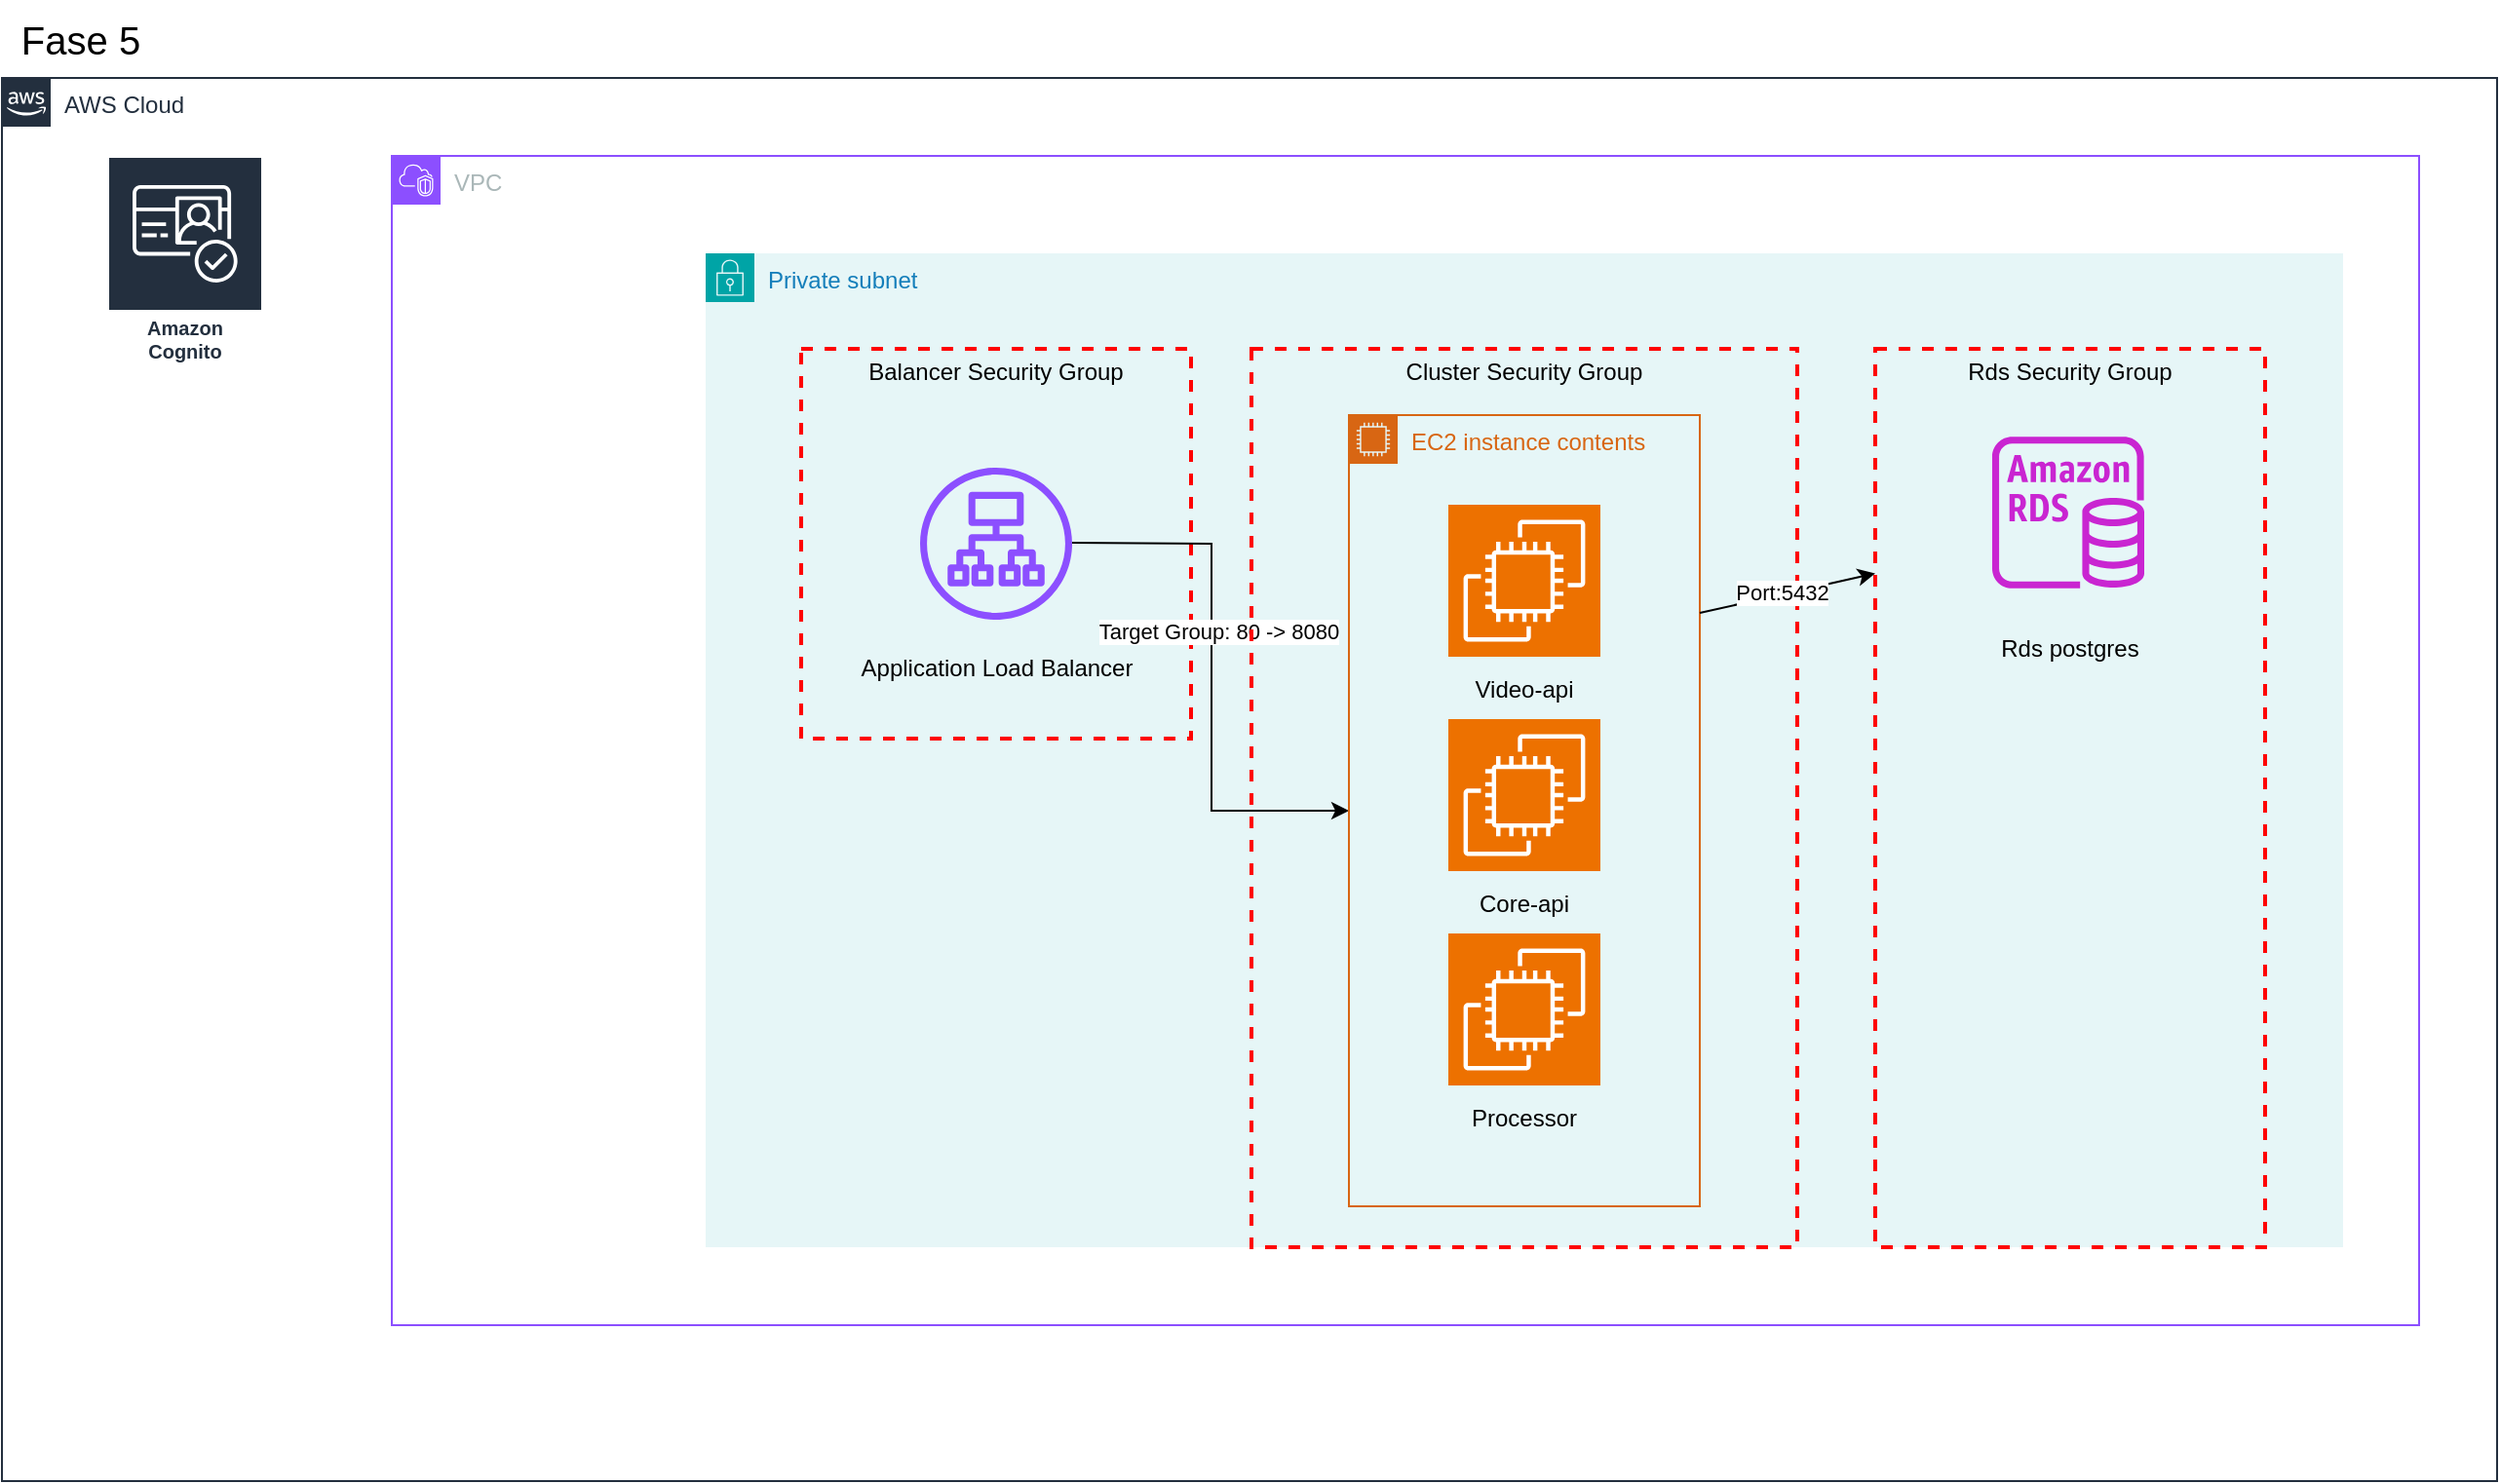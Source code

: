 <mxfile>
    <diagram id="YrMv4o_78uP7qhT-LwNa" name="1. Arquitetura Completa">
        <mxGraphModel dx="1489" dy="-131" grid="1" gridSize="10" guides="1" tooltips="1" connect="1" arrows="1" fold="1" page="1" pageScale="1" pageWidth="1169" pageHeight="827" math="0" shadow="0">
            <root>
                <mxCell id="0"/>
                <mxCell id="1" parent="0"/>
                <mxCell id="VizGGm-DRqF-7a_3v_KK-1" value="AWS Cloud" style="points=[[0,0],[0.25,0],[0.5,0],[0.75,0],[1,0],[1,0.25],[1,0.5],[1,0.75],[1,1],[0.75,1],[0.5,1],[0.25,1],[0,1],[0,0.75],[0,0.5],[0,0.25]];outlineConnect=0;gradientColor=none;html=1;whiteSpace=wrap;fontSize=12;fontStyle=0;container=1;pointerEvents=0;collapsible=0;recursiveResize=0;shape=mxgraph.aws4.group;grIcon=mxgraph.aws4.group_aws_cloud_alt;strokeColor=#232F3E;fillColor=none;verticalAlign=top;align=left;spacingLeft=30;fontColor=#232F3E;dashed=0;" vertex="1" parent="1">
                    <mxGeometry x="40" y="910" width="1280" height="720" as="geometry"/>
                </mxCell>
                <mxCell id="VizGGm-DRqF-7a_3v_KK-2" value="Amazon Cognito" style="sketch=0;outlineConnect=0;fontColor=#232F3E;gradientColor=none;strokeColor=#ffffff;fillColor=#232F3E;dashed=0;verticalLabelPosition=middle;verticalAlign=bottom;align=center;html=1;whiteSpace=wrap;fontSize=10;fontStyle=1;spacing=3;shape=mxgraph.aws4.productIcon;prIcon=mxgraph.aws4.cognito;" vertex="1" parent="VizGGm-DRqF-7a_3v_KK-1">
                    <mxGeometry x="54" y="40" width="80" height="110" as="geometry"/>
                </mxCell>
                <mxCell id="VizGGm-DRqF-7a_3v_KK-3" value="VPC" style="points=[[0,0],[0.25,0],[0.5,0],[0.75,0],[1,0],[1,0.25],[1,0.5],[1,0.75],[1,1],[0.75,1],[0.5,1],[0.25,1],[0,1],[0,0.75],[0,0.5],[0,0.25]];outlineConnect=0;gradientColor=none;html=1;whiteSpace=wrap;fontSize=12;fontStyle=0;container=1;pointerEvents=0;collapsible=0;recursiveResize=0;shape=mxgraph.aws4.group;grIcon=mxgraph.aws4.group_vpc2;strokeColor=#8C4FFF;fillColor=none;verticalAlign=top;align=left;spacingLeft=30;fontColor=#AAB7B8;dashed=0;" vertex="1" parent="1">
                    <mxGeometry x="240" y="950" width="1040" height="600" as="geometry"/>
                </mxCell>
                <mxCell id="VizGGm-DRqF-7a_3v_KK-4" value="Private subnet" style="points=[[0,0],[0.25,0],[0.5,0],[0.75,0],[1,0],[1,0.25],[1,0.5],[1,0.75],[1,1],[0.75,1],[0.5,1],[0.25,1],[0,1],[0,0.75],[0,0.5],[0,0.25]];outlineConnect=0;gradientColor=none;html=1;whiteSpace=wrap;fontSize=12;fontStyle=0;container=1;pointerEvents=0;collapsible=0;recursiveResize=0;shape=mxgraph.aws4.group;grIcon=mxgraph.aws4.group_security_group;grStroke=0;strokeColor=#00A4A6;fillColor=#E6F6F7;verticalAlign=top;align=left;spacingLeft=30;fontColor=#147EBA;dashed=0;" vertex="1" parent="VizGGm-DRqF-7a_3v_KK-3">
                    <mxGeometry x="161" y="50" width="840" height="510" as="geometry"/>
                </mxCell>
                <mxCell id="VizGGm-DRqF-7a_3v_KK-5" value="" style="sketch=0;outlineConnect=0;fontColor=#232F3E;gradientColor=none;fillColor=#8C4FFF;strokeColor=none;dashed=0;verticalLabelPosition=bottom;verticalAlign=top;align=center;html=1;fontSize=12;fontStyle=0;aspect=fixed;pointerEvents=1;shape=mxgraph.aws4.application_load_balancer;" vertex="1" parent="VizGGm-DRqF-7a_3v_KK-4">
                    <mxGeometry x="110" y="110" width="78" height="78" as="geometry"/>
                </mxCell>
                <mxCell id="VizGGm-DRqF-7a_3v_KK-6" value="Balancer Security Group" style="fontStyle=0;verticalAlign=top;align=center;spacingTop=-2;fillColor=none;rounded=0;whiteSpace=wrap;html=1;strokeColor=#FF0000;strokeWidth=2;dashed=1;container=1;collapsible=0;expand=0;recursiveResize=0;" vertex="1" parent="VizGGm-DRqF-7a_3v_KK-4">
                    <mxGeometry x="49" y="49" width="200" height="200" as="geometry"/>
                </mxCell>
                <mxCell id="VizGGm-DRqF-7a_3v_KK-7" value="Application Load Balancer" style="text;html=1;align=center;verticalAlign=middle;whiteSpace=wrap;rounded=0;" vertex="1" parent="VizGGm-DRqF-7a_3v_KK-6">
                    <mxGeometry x="27.5" y="149" width="145" height="30" as="geometry"/>
                </mxCell>
                <mxCell id="VizGGm-DRqF-7a_3v_KK-8" style="edgeStyle=orthogonalEdgeStyle;rounded=0;orthogonalLoop=1;jettySize=auto;html=1;" edge="1" parent="VizGGm-DRqF-7a_3v_KK-6" target="VizGGm-DRqF-7a_3v_KK-11">
                    <mxGeometry relative="1" as="geometry">
                        <mxPoint x="139" y="99.5" as="sourcePoint"/>
                        <mxPoint x="341" y="99.5" as="targetPoint"/>
                    </mxGeometry>
                </mxCell>
                <mxCell id="VizGGm-DRqF-7a_3v_KK-9" value="Target Group: 80 -&amp;gt; 8080" style="edgeLabel;html=1;align=center;verticalAlign=middle;resizable=0;points=[];" vertex="1" connectable="0" parent="VizGGm-DRqF-7a_3v_KK-8">
                    <mxGeometry x="-0.165" y="3" relative="1" as="geometry">
                        <mxPoint as="offset"/>
                    </mxGeometry>
                </mxCell>
                <mxCell id="VizGGm-DRqF-7a_3v_KK-10" value="Cluster Security Group" style="fontStyle=0;verticalAlign=top;align=center;spacingTop=-2;fillColor=none;rounded=0;whiteSpace=wrap;html=1;strokeColor=#FF0000;strokeWidth=2;dashed=1;container=1;collapsible=0;expand=0;recursiveResize=0;" vertex="1" parent="VizGGm-DRqF-7a_3v_KK-4">
                    <mxGeometry x="280" y="49" width="280" height="461" as="geometry"/>
                </mxCell>
                <mxCell id="VizGGm-DRqF-7a_3v_KK-11" value="EC2 instance contents" style="points=[[0,0],[0.25,0],[0.5,0],[0.75,0],[1,0],[1,0.25],[1,0.5],[1,0.75],[1,1],[0.75,1],[0.5,1],[0.25,1],[0,1],[0,0.75],[0,0.5],[0,0.25]];outlineConnect=0;gradientColor=none;html=1;whiteSpace=wrap;fontSize=12;fontStyle=0;container=1;pointerEvents=0;collapsible=0;recursiveResize=0;shape=mxgraph.aws4.group;grIcon=mxgraph.aws4.group_ec2_instance_contents;strokeColor=#D86613;fillColor=none;verticalAlign=top;align=left;spacingLeft=30;fontColor=#D86613;dashed=0;" vertex="1" parent="VizGGm-DRqF-7a_3v_KK-10">
                    <mxGeometry x="50" y="34" width="180" height="406" as="geometry"/>
                </mxCell>
                <mxCell id="VizGGm-DRqF-7a_3v_KK-12" value="" style="sketch=0;points=[[0,0,0],[0.25,0,0],[0.5,0,0],[0.75,0,0],[1,0,0],[0,1,0],[0.25,1,0],[0.5,1,0],[0.75,1,0],[1,1,0],[0,0.25,0],[0,0.5,0],[0,0.75,0],[1,0.25,0],[1,0.5,0],[1,0.75,0]];outlineConnect=0;fontColor=#232F3E;fillColor=#ED7100;strokeColor=#ffffff;dashed=0;verticalLabelPosition=bottom;verticalAlign=top;align=center;html=1;fontSize=12;fontStyle=0;aspect=fixed;shape=mxgraph.aws4.resourceIcon;resIcon=mxgraph.aws4.ec2;" vertex="1" parent="VizGGm-DRqF-7a_3v_KK-11">
                    <mxGeometry x="51" y="46" width="78" height="78" as="geometry"/>
                </mxCell>
                <mxCell id="VizGGm-DRqF-7a_3v_KK-13" value="Video-api" style="text;html=1;align=center;verticalAlign=middle;whiteSpace=wrap;rounded=0;" vertex="1" parent="VizGGm-DRqF-7a_3v_KK-11">
                    <mxGeometry x="25" y="126" width="130" height="30" as="geometry"/>
                </mxCell>
                <mxCell id="VizGGm-DRqF-7a_3v_KK-14" value="" style="sketch=0;points=[[0,0,0],[0.25,0,0],[0.5,0,0],[0.75,0,0],[1,0,0],[0,1,0],[0.25,1,0],[0.5,1,0],[0.75,1,0],[1,1,0],[0,0.25,0],[0,0.5,0],[0,0.75,0],[1,0.25,0],[1,0.5,0],[1,0.75,0]];outlineConnect=0;fontColor=#232F3E;fillColor=#ED7100;strokeColor=#ffffff;dashed=0;verticalLabelPosition=bottom;verticalAlign=top;align=center;html=1;fontSize=12;fontStyle=0;aspect=fixed;shape=mxgraph.aws4.resourceIcon;resIcon=mxgraph.aws4.ec2;" vertex="1" parent="VizGGm-DRqF-7a_3v_KK-11">
                    <mxGeometry x="51" y="156" width="78" height="78" as="geometry"/>
                </mxCell>
                <mxCell id="VizGGm-DRqF-7a_3v_KK-15" value="Core-api" style="text;html=1;align=center;verticalAlign=middle;whiteSpace=wrap;rounded=0;" vertex="1" parent="VizGGm-DRqF-7a_3v_KK-11">
                    <mxGeometry x="25" y="236" width="130" height="30" as="geometry"/>
                </mxCell>
                <mxCell id="VizGGm-DRqF-7a_3v_KK-16" value="" style="sketch=0;points=[[0,0,0],[0.25,0,0],[0.5,0,0],[0.75,0,0],[1,0,0],[0,1,0],[0.25,1,0],[0.5,1,0],[0.75,1,0],[1,1,0],[0,0.25,0],[0,0.5,0],[0,0.75,0],[1,0.25,0],[1,0.5,0],[1,0.75,0]];outlineConnect=0;fontColor=#232F3E;fillColor=#ED7100;strokeColor=#ffffff;dashed=0;verticalLabelPosition=bottom;verticalAlign=top;align=center;html=1;fontSize=12;fontStyle=0;aspect=fixed;shape=mxgraph.aws4.resourceIcon;resIcon=mxgraph.aws4.ec2;" vertex="1" parent="VizGGm-DRqF-7a_3v_KK-11">
                    <mxGeometry x="51" y="266" width="78" height="78" as="geometry"/>
                </mxCell>
                <mxCell id="VizGGm-DRqF-7a_3v_KK-17" value="Processor" style="text;html=1;align=center;verticalAlign=middle;whiteSpace=wrap;rounded=0;" vertex="1" parent="VizGGm-DRqF-7a_3v_KK-11">
                    <mxGeometry x="25" y="346" width="130" height="30" as="geometry"/>
                </mxCell>
                <mxCell id="VizGGm-DRqF-7a_3v_KK-18" value="Rds Security Group" style="fontStyle=0;verticalAlign=top;align=center;spacingTop=-2;fillColor=none;rounded=0;whiteSpace=wrap;html=1;strokeColor=#FF0000;strokeWidth=2;dashed=1;container=1;collapsible=0;expand=0;recursiveResize=0;" vertex="1" parent="VizGGm-DRqF-7a_3v_KK-4">
                    <mxGeometry x="600" y="49" width="200" height="461" as="geometry"/>
                </mxCell>
                <mxCell id="VizGGm-DRqF-7a_3v_KK-19" value="" style="sketch=0;outlineConnect=0;fontColor=#232F3E;gradientColor=none;fillColor=#C925D1;strokeColor=none;dashed=0;verticalLabelPosition=bottom;verticalAlign=top;align=center;html=1;fontSize=12;fontStyle=0;aspect=fixed;pointerEvents=1;shape=mxgraph.aws4.rds_instance;" vertex="1" parent="VizGGm-DRqF-7a_3v_KK-18">
                    <mxGeometry x="60" y="45" width="78" height="78" as="geometry"/>
                </mxCell>
                <mxCell id="VizGGm-DRqF-7a_3v_KK-20" value="Rds postgres" style="text;html=1;align=center;verticalAlign=middle;whiteSpace=wrap;rounded=0;" vertex="1" parent="VizGGm-DRqF-7a_3v_KK-18">
                    <mxGeometry x="60" y="139" width="80" height="30" as="geometry"/>
                </mxCell>
                <mxCell id="VizGGm-DRqF-7a_3v_KK-21" value="" style="endArrow=classic;html=1;rounded=0;exitX=1;exitY=0.25;exitDx=0;exitDy=0;entryX=0;entryY=0.25;entryDx=0;entryDy=0;" edge="1" parent="VizGGm-DRqF-7a_3v_KK-4" source="VizGGm-DRqF-7a_3v_KK-11" target="VizGGm-DRqF-7a_3v_KK-18">
                    <mxGeometry width="50" height="50" relative="1" as="geometry">
                        <mxPoint x="180" y="250" as="sourcePoint"/>
                        <mxPoint x="230" y="200" as="targetPoint"/>
                    </mxGeometry>
                </mxCell>
                <mxCell id="VizGGm-DRqF-7a_3v_KK-22" value="Port:5432" style="edgeLabel;html=1;align=center;verticalAlign=middle;resizable=0;points=[];" vertex="1" connectable="0" parent="VizGGm-DRqF-7a_3v_KK-21">
                    <mxGeometry x="-0.068" y="1" relative="1" as="geometry">
                        <mxPoint as="offset"/>
                    </mxGeometry>
                </mxCell>
                <mxCell id="VizGGm-DRqF-7a_3v_KK-23" value="&lt;span style=&quot;font-size: 20px;&quot;&gt;Fase 5&lt;/span&gt;" style="text;html=1;align=center;verticalAlign=middle;resizable=0;points=[];autosize=1;strokeColor=none;fillColor=none;" vertex="1" parent="1">
                    <mxGeometry x="40" y="870" width="80" height="40" as="geometry"/>
                </mxCell>
            </root>
        </mxGraphModel>
    </diagram>
    <diagram id="FluxoProcessamento" name="2. Fluxo de Processamento">
        <mxGraphModel dx="925" dy="390" grid="1" gridSize="10" guides="1" tooltips="1" connect="1" arrows="1" fold="1" page="1" pageScale="1" pageWidth="1169" pageHeight="827" math="0" shadow="0">
            <root>
                <mxCell id="200"/>
                <mxCell id="201" parent="200"/>
                <mxCell id="202" value="Fluxo de Processamento de Vídeos" style="text;html=1;strokeColor=none;fillColor=none;align=center;verticalAlign=middle;whiteSpace=wrap;rounded=0;fontSize=20;fontStyle=1;" parent="201" vertex="1">
                    <mxGeometry x="334.5" y="20" width="500" height="30" as="geometry"/>
                </mxCell>
                <mxCell id="203" value="1. Usuário&lt;br&gt;Requisição" style="rounded=1;whiteSpace=wrap;html=1;fillColor=#fff2cc;strokeColor=#d6b656;strokeWidth=2;fontSize=12;fontStyle=1;" parent="201" vertex="1">
                    <mxGeometry x="80" y="80" width="100" height="60" as="geometry"/>
                </mxCell>
                <mxCell id="204" value="video-api&lt;br&gt;(Orquestrador)" style="rounded=1;whiteSpace=wrap;html=1;fillColor=#dae8fc;strokeColor=#6c8ebf;strokeWidth=2;fontSize=12;fontStyle=1;" parent="201" vertex="1">
                    <mxGeometry x="250" y="80" width="120" height="60" as="geometry"/>
                </mxCell>
                <mxCell id="205" value="core-api&lt;br&gt;(Interface BD)" style="rounded=1;whiteSpace=wrap;html=1;fillColor=#d5e8d4;strokeColor=#82b366;strokeWidth=2;fontSize=12;fontStyle=1;" parent="201" vertex="1">
                    <mxGeometry x="450" y="80" width="120" height="60" as="geometry"/>
                </mxCell>
                <mxCell id="206" value="PostgreSQL&lt;br&gt;Database" style="rounded=1;whiteSpace=wrap;html=1;fillColor=#e1d5e7;strokeColor=#9673a6;strokeWidth=2;fontSize=12;fontStyle=1;" parent="201" vertex="1">
                    <mxGeometry x="650" y="80" width="120" height="60" as="geometry"/>
                </mxCell>
                <mxCell id="207" value="S3&lt;br&gt;user-video-uploads&lt;br&gt;(Salvar video.mp4)" style="rounded=1;whiteSpace=wrap;html=1;fillColor=#f8cecc;strokeColor=#b85450;strokeWidth=2;fontSize=12;fontStyle=1;" parent="201" vertex="1">
                    <mxGeometry x="20" y="150" width="150" height="80" as="geometry"/>
                </mxCell>
                <mxCell id="208" value="SQS&lt;br&gt;video-processing-queue&lt;br&gt;(Publicar mensagem)" style="rounded=1;whiteSpace=wrap;html=1;fillColor=#ffe6cc;strokeColor=#d79b00;strokeWidth=2;fontSize=12;fontStyle=1;" parent="201" vertex="1">
                    <mxGeometry x="160" y="240" width="150" height="80" as="geometry"/>
                </mxCell>
                <mxCell id="209" value="processor&lt;br&gt;(Recebe mensagem)" style="rounded=1;whiteSpace=wrap;html=1;fillColor=#ffd966;strokeColor=#d6b656;strokeWidth=2;fontSize=12;fontStyle=1;" parent="201" vertex="1">
                    <mxGeometry x="450" y="200" width="120" height="60" as="geometry"/>
                </mxCell>
                <mxCell id="213" value="S3&lt;br&gt;processed-videos&lt;br&gt;(Salvar ZIP)" style="rounded=1;whiteSpace=wrap;html=1;fillColor=#f8cecc;strokeColor=#b85450;strokeWidth=2;fontSize=12;fontStyle=1;" parent="201" vertex="1">
                    <mxGeometry x="380" y="330" width="140" height="80" as="geometry"/>
                </mxCell>
                <mxCell id="214" value="Email Service&lt;br&gt;(Notificação em caso&lt;br&gt;de erro)" style="rounded=1;whiteSpace=wrap;html=1;fillColor=#ffe6cc;strokeColor=#d79b00;strokeWidth=2;fontSize=11;fontStyle=1;" parent="201" vertex="1">
                    <mxGeometry x="545.5" y="330" width="140" height="80" as="geometry"/>
                </mxCell>
                <mxCell id="215" value="" style="endArrow=classic;html=1;rounded=0;strokeWidth=2;strokeColor=#1971c2;" parent="201" source="203" target="204" edge="1">
                    <mxGeometry width="50" height="50" relative="1" as="geometry">
                        <mxPoint x="400" y="350" as="sourcePoint"/>
                        <mxPoint x="450" y="300" as="targetPoint"/>
                    </mxGeometry>
                </mxCell>
                <mxCell id="216" value="1" style="edgeLabel;html=1;align=center;verticalAlign=middle;resizable=0;points=[];fontSize=12;fontColor=#1971c2;fontStyle=1;backgroundColor=#ffffff;" parent="215" vertex="1" connectable="0">
                    <mxGeometry x="-0.1" y="-1" relative="1" as="geometry">
                        <mxPoint as="offset"/>
                    </mxGeometry>
                </mxCell>
                <mxCell id="217" value="" style="endArrow=classic;html=1;rounded=0;strokeWidth=2;strokeColor=#1971c2;" parent="201" source="204" target="205" edge="1">
                    <mxGeometry width="50" height="50" relative="1" as="geometry">
                        <mxPoint x="400" y="350" as="sourcePoint"/>
                        <mxPoint x="450" y="300" as="targetPoint"/>
                    </mxGeometry>
                </mxCell>
                <mxCell id="218" value="2" style="edgeLabel;html=1;align=center;verticalAlign=middle;resizable=0;points=[];fontSize=12;fontColor=#1971c2;fontStyle=1;backgroundColor=#ffffff;" parent="217" vertex="1" connectable="0">
                    <mxGeometry x="-0.1" y="-1" relative="1" as="geometry">
                        <mxPoint as="offset"/>
                    </mxGeometry>
                </mxCell>
                <mxCell id="219" value="" style="endArrow=classic;html=1;rounded=0;strokeWidth=2;strokeColor=#1971c2;" parent="201" source="205" target="206" edge="1">
                    <mxGeometry width="50" height="50" relative="1" as="geometry">
                        <mxPoint x="400" y="350" as="sourcePoint"/>
                        <mxPoint x="450" y="300" as="targetPoint"/>
                    </mxGeometry>
                </mxCell>
                <mxCell id="220" value="3" style="edgeLabel;html=1;align=center;verticalAlign=middle;resizable=0;points=[];fontSize=12;fontColor=#1971c2;fontStyle=1;backgroundColor=#ffffff;" parent="219" vertex="1" connectable="0">
                    <mxGeometry x="-0.1" y="-1" relative="1" as="geometry">
                        <mxPoint as="offset"/>
                    </mxGeometry>
                </mxCell>
                <mxCell id="221" value="" style="endArrow=classic;html=1;rounded=0;strokeWidth=2;strokeColor=#1971c2;" parent="201" source="204" target="207" edge="1">
                    <mxGeometry width="50" height="50" relative="1" as="geometry">
                        <mxPoint x="400" y="350" as="sourcePoint"/>
                        <mxPoint x="450" y="300" as="targetPoint"/>
                    </mxGeometry>
                </mxCell>
                <mxCell id="222" value="4" style="edgeLabel;html=1;align=center;verticalAlign=middle;resizable=0;points=[];fontSize=12;fontColor=#1971c2;fontStyle=1;backgroundColor=#ffffff;" parent="221" vertex="1" connectable="0">
                    <mxGeometry x="-0.1" y="-1" relative="1" as="geometry">
                        <mxPoint as="offset"/>
                    </mxGeometry>
                </mxCell>
                <mxCell id="225" value="" style="endArrow=classic;html=1;rounded=0;strokeWidth=2;strokeColor=#1971c2;" parent="201" source="208" target="209" edge="1">
                    <mxGeometry width="50" height="50" relative="1" as="geometry">
                        <mxPoint x="400" y="350" as="sourcePoint"/>
                        <mxPoint x="450" y="300" as="targetPoint"/>
                    </mxGeometry>
                </mxCell>
                <mxCell id="226" value="6" style="edgeLabel;html=1;align=center;verticalAlign=middle;resizable=0;points=[];fontSize=12;fontColor=#1971c2;fontStyle=1;backgroundColor=#ffffff;" parent="225" vertex="1" connectable="0">
                    <mxGeometry x="-0.1" y="-1" relative="1" as="geometry">
                        <mxPoint as="offset"/>
                    </mxGeometry>
                </mxCell>
                <mxCell id="227" value="" style="endArrow=classic;html=1;rounded=0;strokeWidth=2;strokeColor=#1971c2;exitX=0.25;exitY=0;exitDx=0;exitDy=0;entryX=0.25;entryY=1;entryDx=0;entryDy=0;" parent="201" source="209" target="205" edge="1">
                    <mxGeometry width="50" height="50" relative="1" as="geometry">
                        <mxPoint x="400" y="350" as="sourcePoint"/>
                        <mxPoint x="650" y="240" as="targetPoint"/>
                    </mxGeometry>
                </mxCell>
                <mxCell id="230" value="" style="endArrow=classic;html=1;rounded=0;strokeWidth=2;strokeColor=#228B22;exitX=0;exitY=1;exitDx=0;exitDy=0;" parent="201" source="209" target="213" edge="1">
                    <mxGeometry width="50" height="50" relative="1" as="geometry">
                        <mxPoint x="556.667" y="400" as="sourcePoint"/>
                        <mxPoint x="450" y="300" as="targetPoint"/>
                    </mxGeometry>
                </mxCell>
                <mxCell id="231" value="Se SUCESSO" style="edgeLabel;html=1;align=center;verticalAlign=middle;resizable=0;points=[];fontSize=10;fontColor=#228B22;fontStyle=1;backgroundColor=#ffffff;" parent="230" vertex="1" connectable="0">
                    <mxGeometry x="-0.1" y="-1" relative="1" as="geometry">
                        <mxPoint as="offset"/>
                    </mxGeometry>
                </mxCell>
                <mxCell id="232" value="" style="endArrow=classic;html=1;rounded=0;strokeWidth=2;strokeColor=#DC143C;exitX=0.878;exitY=1.023;exitDx=0;exitDy=0;exitPerimeter=0;" parent="201" source="209" target="214" edge="1">
                    <mxGeometry width="50" height="50" relative="1" as="geometry">
                        <mxPoint x="320" y="380" as="sourcePoint"/>
                        <mxPoint x="450" y="300" as="targetPoint"/>
                        <Array as="points"/>
                    </mxGeometry>
                </mxCell>
                <mxCell id="233" value="Se ERRO" style="edgeLabel;html=1;align=center;verticalAlign=middle;resizable=0;points=[];fontSize=10;fontColor=#DC143C;fontStyle=1;backgroundColor=#ffffff;" parent="232" vertex="1" connectable="0">
                    <mxGeometry x="-0.1" y="-1" relative="1" as="geometry">
                        <mxPoint as="offset"/>
                    </mxGeometry>
                </mxCell>
                <mxCell id="234" value="&lt;div&gt;&lt;b&gt;&lt;br&gt;&lt;/b&gt;&lt;/div&gt;&lt;b&gt;&lt;div&gt;&lt;b&gt;&lt;br&gt;&lt;/b&gt;&lt;/div&gt;SEQUÊNCIA DO FLUXO:&lt;/b&gt;&lt;br&gt;&lt;br&gt;1. Usuário faz requisição para video-api&lt;br&gt;2. video-api chama core-api&lt;br&gt;3. core-api persiste dados no PostgreSQL&lt;br&gt;4. video-api salva video.mp4 no S3 user-video-uploads&lt;br&gt;5. video-api publica mensagem na fila SQS&lt;br&gt;6. processor recebe mensagem e atualiza status para PROCESSANDO&lt;br&gt;7. processor baixa vídeo, extrai frames e cria ZIP&lt;br&gt;8. processor atualiza status final (SUCESSO/ERRO)&lt;br&gt;9. Se SUCESSO: salva ZIP no S3 processed-videos&lt;br&gt;10. Se ERRO: envia email de notificação ao usuário" style="rounded=1;whiteSpace=wrap;html=1;fillColor=#f8f9fa;strokeColor=#666666;strokeWidth=1;fontSize=11;align=left;verticalAlign=top;movable=1;resizable=1;rotatable=1;deletable=1;editable=1;locked=0;connectable=1;" parent="201" vertex="1">
                    <mxGeometry x="30" y="560" width="790" height="210" as="geometry"/>
                </mxCell>
                <mxCell id="nFKMTqXMobUsInkQ9-o8-238" value="" style="endArrow=classic;html=1;rounded=0;strokeWidth=2;strokeColor=#1971c2;entryX=0.5;entryY=0;entryDx=0;entryDy=0;exitX=0.5;exitY=1;exitDx=0;exitDy=0;" edge="1" parent="201" source="204" target="208">
                    <mxGeometry width="50" height="50" relative="1" as="geometry">
                        <mxPoint x="278" y="150" as="sourcePoint"/>
                        <mxPoint x="195" y="210" as="targetPoint"/>
                    </mxGeometry>
                </mxCell>
                <mxCell id="nFKMTqXMobUsInkQ9-o8-239" value="5" style="edgeLabel;html=1;align=center;verticalAlign=middle;resizable=0;points=[];fontSize=12;fontColor=#1971c2;fontStyle=1;backgroundColor=#ffffff;" vertex="1" connectable="0" parent="nFKMTqXMobUsInkQ9-o8-238">
                    <mxGeometry x="-0.1" y="-1" relative="1" as="geometry">
                        <mxPoint as="offset"/>
                    </mxGeometry>
                </mxCell>
                <mxCell id="nFKMTqXMobUsInkQ9-o8-240" value="" style="endArrow=classic;html=1;rounded=0;strokeWidth=2;strokeColor=#1971c2;exitX=0.75;exitY=1;exitDx=0;exitDy=0;entryX=0.25;entryY=0;entryDx=0;entryDy=0;" edge="1" parent="201" source="204" target="213">
                    <mxGeometry width="50" height="50" relative="1" as="geometry">
                        <mxPoint x="345" y="240" as="sourcePoint"/>
                        <mxPoint x="460" y="240" as="targetPoint"/>
                    </mxGeometry>
                </mxCell>
                <mxCell id="nFKMTqXMobUsInkQ9-o8-241" value="7" style="edgeLabel;html=1;align=center;verticalAlign=middle;resizable=0;points=[];fontSize=12;fontColor=#1971c2;fontStyle=1;backgroundColor=#ffffff;" vertex="1" connectable="0" parent="nFKMTqXMobUsInkQ9-o8-240">
                    <mxGeometry x="-0.1" y="-1" relative="1" as="geometry">
                        <mxPoint x="-34" y="-52" as="offset"/>
                    </mxGeometry>
                </mxCell>
            </root>
        </mxGraphModel>
    </diagram>
</mxfile>